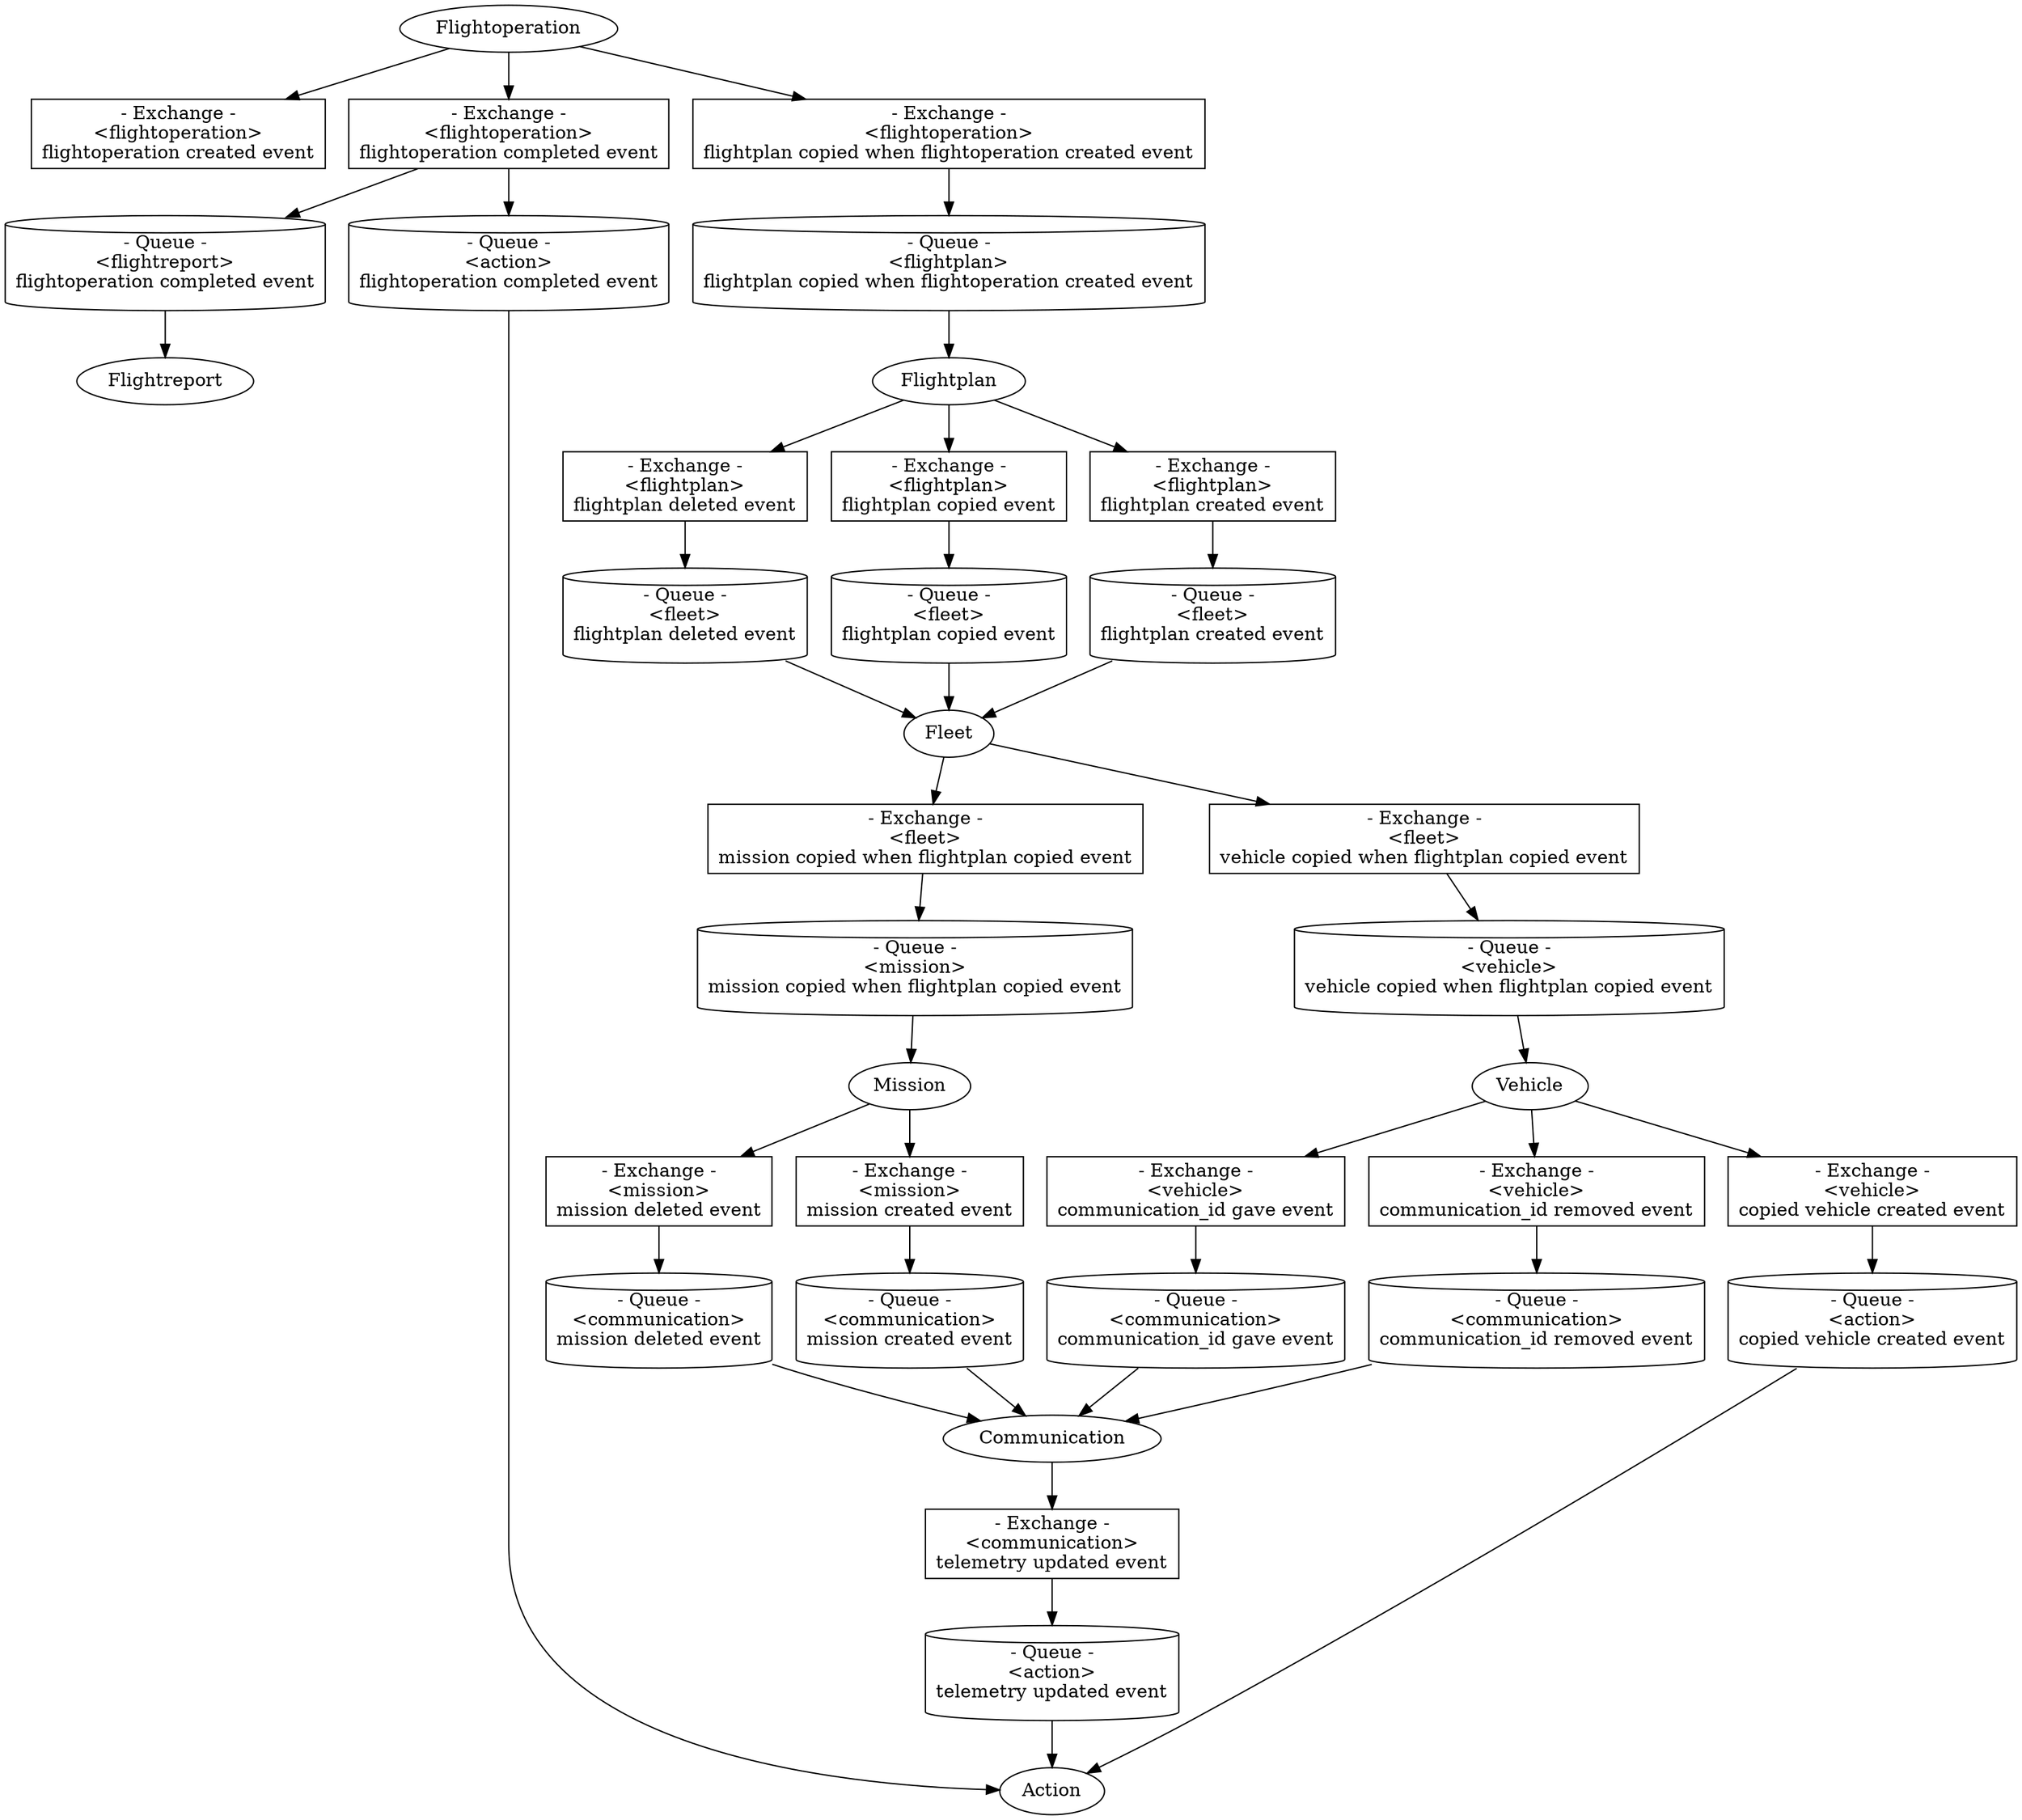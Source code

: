 // To render:
// https://dreampuf.github.io/GraphvizOnline/
digraph G {
    rankdir = TB;
    
    Vehicle [label="Vehicle"]
    VehicleExchange1 [label="- Exchange -\n<vehicle>\ncommunication_id gave event", shape=Box];
    VehicleExchange2 [label="- Exchange -\n<vehicle>\ncommunication_id removed event", shape=Box];
    VehicleExchange3 [label="- Exchange -\n<vehicle>\ncopied vehicle created event", shape=Box];
    VehicleQueue1 [label="- Queue -\n<vehicle>\nvehicle copied when flightplan copied event", shape=cylinder];
    
    Communication [label="Communication"]
    CommunicationExchange1 [label="- Exchange -\n<communication>\ntelemetry updated event", shape=Box];
    CommunicationQueue1 [label="- Queue -\n<communication>\ncommunication_id gave event", shape=cylinder];
    CommunicationQueue2 [label="- Queue -\n<communication>\ncommunication_id removed event", shape=cylinder];
    CommunicationQueue3 [label="- Queue -\n<communication>\nmission created event", shape=cylinder];
    CommunicationQueue4 [label="- Queue -\n<communication>\nmission deleted event", shape=cylinder];
    
    Action [label="Action"]
    ActionQueue1 [label="- Queue -\n<action>\ncopied vehicle created event", shape=cylinder];
    ActionQueue2 [label="- Queue -\n<action>\ntelemetry updated event", shape=cylinder];
    ActionQueue3 [label="- Queue -\n<action>\nflightoperation completed event", shape=cylinder];
    
    Mission [label="Mission"]
    MissionExchange1 [label="- Exchange -\n<mission>\nmission created event", shape=Box];
    MissionExchange2 [label="- Exchange -\n<mission>\nmission deleted event", shape=Box];
    MissionQueue1 [label="- Queue -\n<mission>\nmission copied when flightplan copied event", shape=cylinder];
    
    Flightplan [label="Flightplan"]
    FlightplanExchange1 [label="- Exchange -\n<flightplan>\nflightplan created event", shape=Box];
    FlightplanExchange2 [label="- Exchange -\n<flightplan>\nflightplan deleted event", shape=Box];
    FlightplanExchange3 [label="- Exchange -\n<flightplan>\nflightplan copied event", shape=Box];
    FlightplanQueue1 [label="- Queue -\n<flightplan>\nflightplan copied when flightoperation created event", shape=cylinder];

    Fleet [label="Fleet"]
    FleetExchange1 [label="- Exchange -\n<fleet>\nvehicle copied when flightplan copied event", shape=Box];
    FleetExchange2 [label="- Exchange -\n<fleet>\nmission copied when flightplan copied event", shape=Box];
    FleetQueue1 [label="- Queue -\n<fleet>\nflightplan created event", shape=cylinder];
    FleetQueue2 [label="- Queue -\n<fleet>\nflightplan deleted event", shape=cylinder];
    FleetQueue3 [label="- Queue -\n<fleet>\nflightplan copied event", shape=cylinder];
    
    Flightoperation [label="Flightoperation"]
    FlightoperationExchange1 [label="- Exchange -\n<flightoperation>\nflightoperation created event", shape=Box];
    FlightoperationExchange2 [label="- Exchange -\n<flightoperation>\nflightoperation completed event", shape=Box];
    FlightoperationExchange3 [label="- Exchange -\n<flightoperation>\nflightplan copied when flightoperation created event", shape=Box];
    
    Flightreport [label="Flightreport"]
    FlightreportQueue1 [label="- Queue -\n<flightreport>\nflightoperation completed event", shape=cylinder];
    
    Vehicle -> VehicleExchange1;
    Vehicle -> VehicleExchange2;
    Vehicle -> VehicleExchange3;
    VehicleQueue1 -> Vehicle;
    
    Communication -> CommunicationExchange1;
    CommunicationQueue1 -> Communication;
    CommunicationQueue2 -> Communication;
    CommunicationQueue3 -> Communication;
    CommunicationQueue4 -> Communication;
    
    Mission -> MissionExchange1
    Mission -> MissionExchange2
    MissionQueue1 -> Mission;
    
    Flightplan -> FlightplanExchange1;
    Flightplan -> FlightplanExchange2;
    Flightplan -> FlightplanExchange3;
    FlightplanQueue1 -> Flightplan;
    
    Fleet -> FleetExchange1;
    Fleet -> FleetExchange2;
    FleetQueue1 -> Fleet;
    FleetQueue2 -> Fleet;
    FleetQueue3 -> Fleet;
    
    ActionQueue1 -> Action;
    ActionQueue2 -> Action;
    ActionQueue3 -> Action;
    
    Flightoperation -> FlightoperationExchange1;
    Flightoperation -> FlightoperationExchange2;
    Flightoperation -> FlightoperationExchange3;
    
    FlightreportQueue1 -> Flightreport;
    
    FleetExchange1 -> VehicleQueue1;

    VehicleExchange1 -> CommunicationQueue1;
    VehicleExchange2 -> CommunicationQueue2;

    MissionExchange1 -> CommunicationQueue3;
    MissionExchange2 -> CommunicationQueue4;

    FleetExchange2 -> MissionQueue1;

    VehicleExchange3 -> ActionQueue1;

    CommunicationExchange1 -> ActionQueue2;

    FlightplanExchange1 -> FleetQueue1;
    FlightplanExchange2 -> FleetQueue2;
    FlightplanExchange3 -> FleetQueue3;

    FlightoperationExchange2 -> FlightreportQueue1;
    FlightoperationExchange2 -> ActionQueue3;
    FlightoperationExchange3 -> FlightplanQueue1;
    
    {rank = same; VehicleExchange1; VehicleExchange2; VehicleExchange3; MissionExchange1; MissionExchange2;}
    {rank = same; CommunicationQueue1; CommunicationQueue2; ActionQueue1; CommunicationQueue3; CommunicationQueue4;}
    {rank = same; FlightreportQueue1; ActionQueue3;}
}